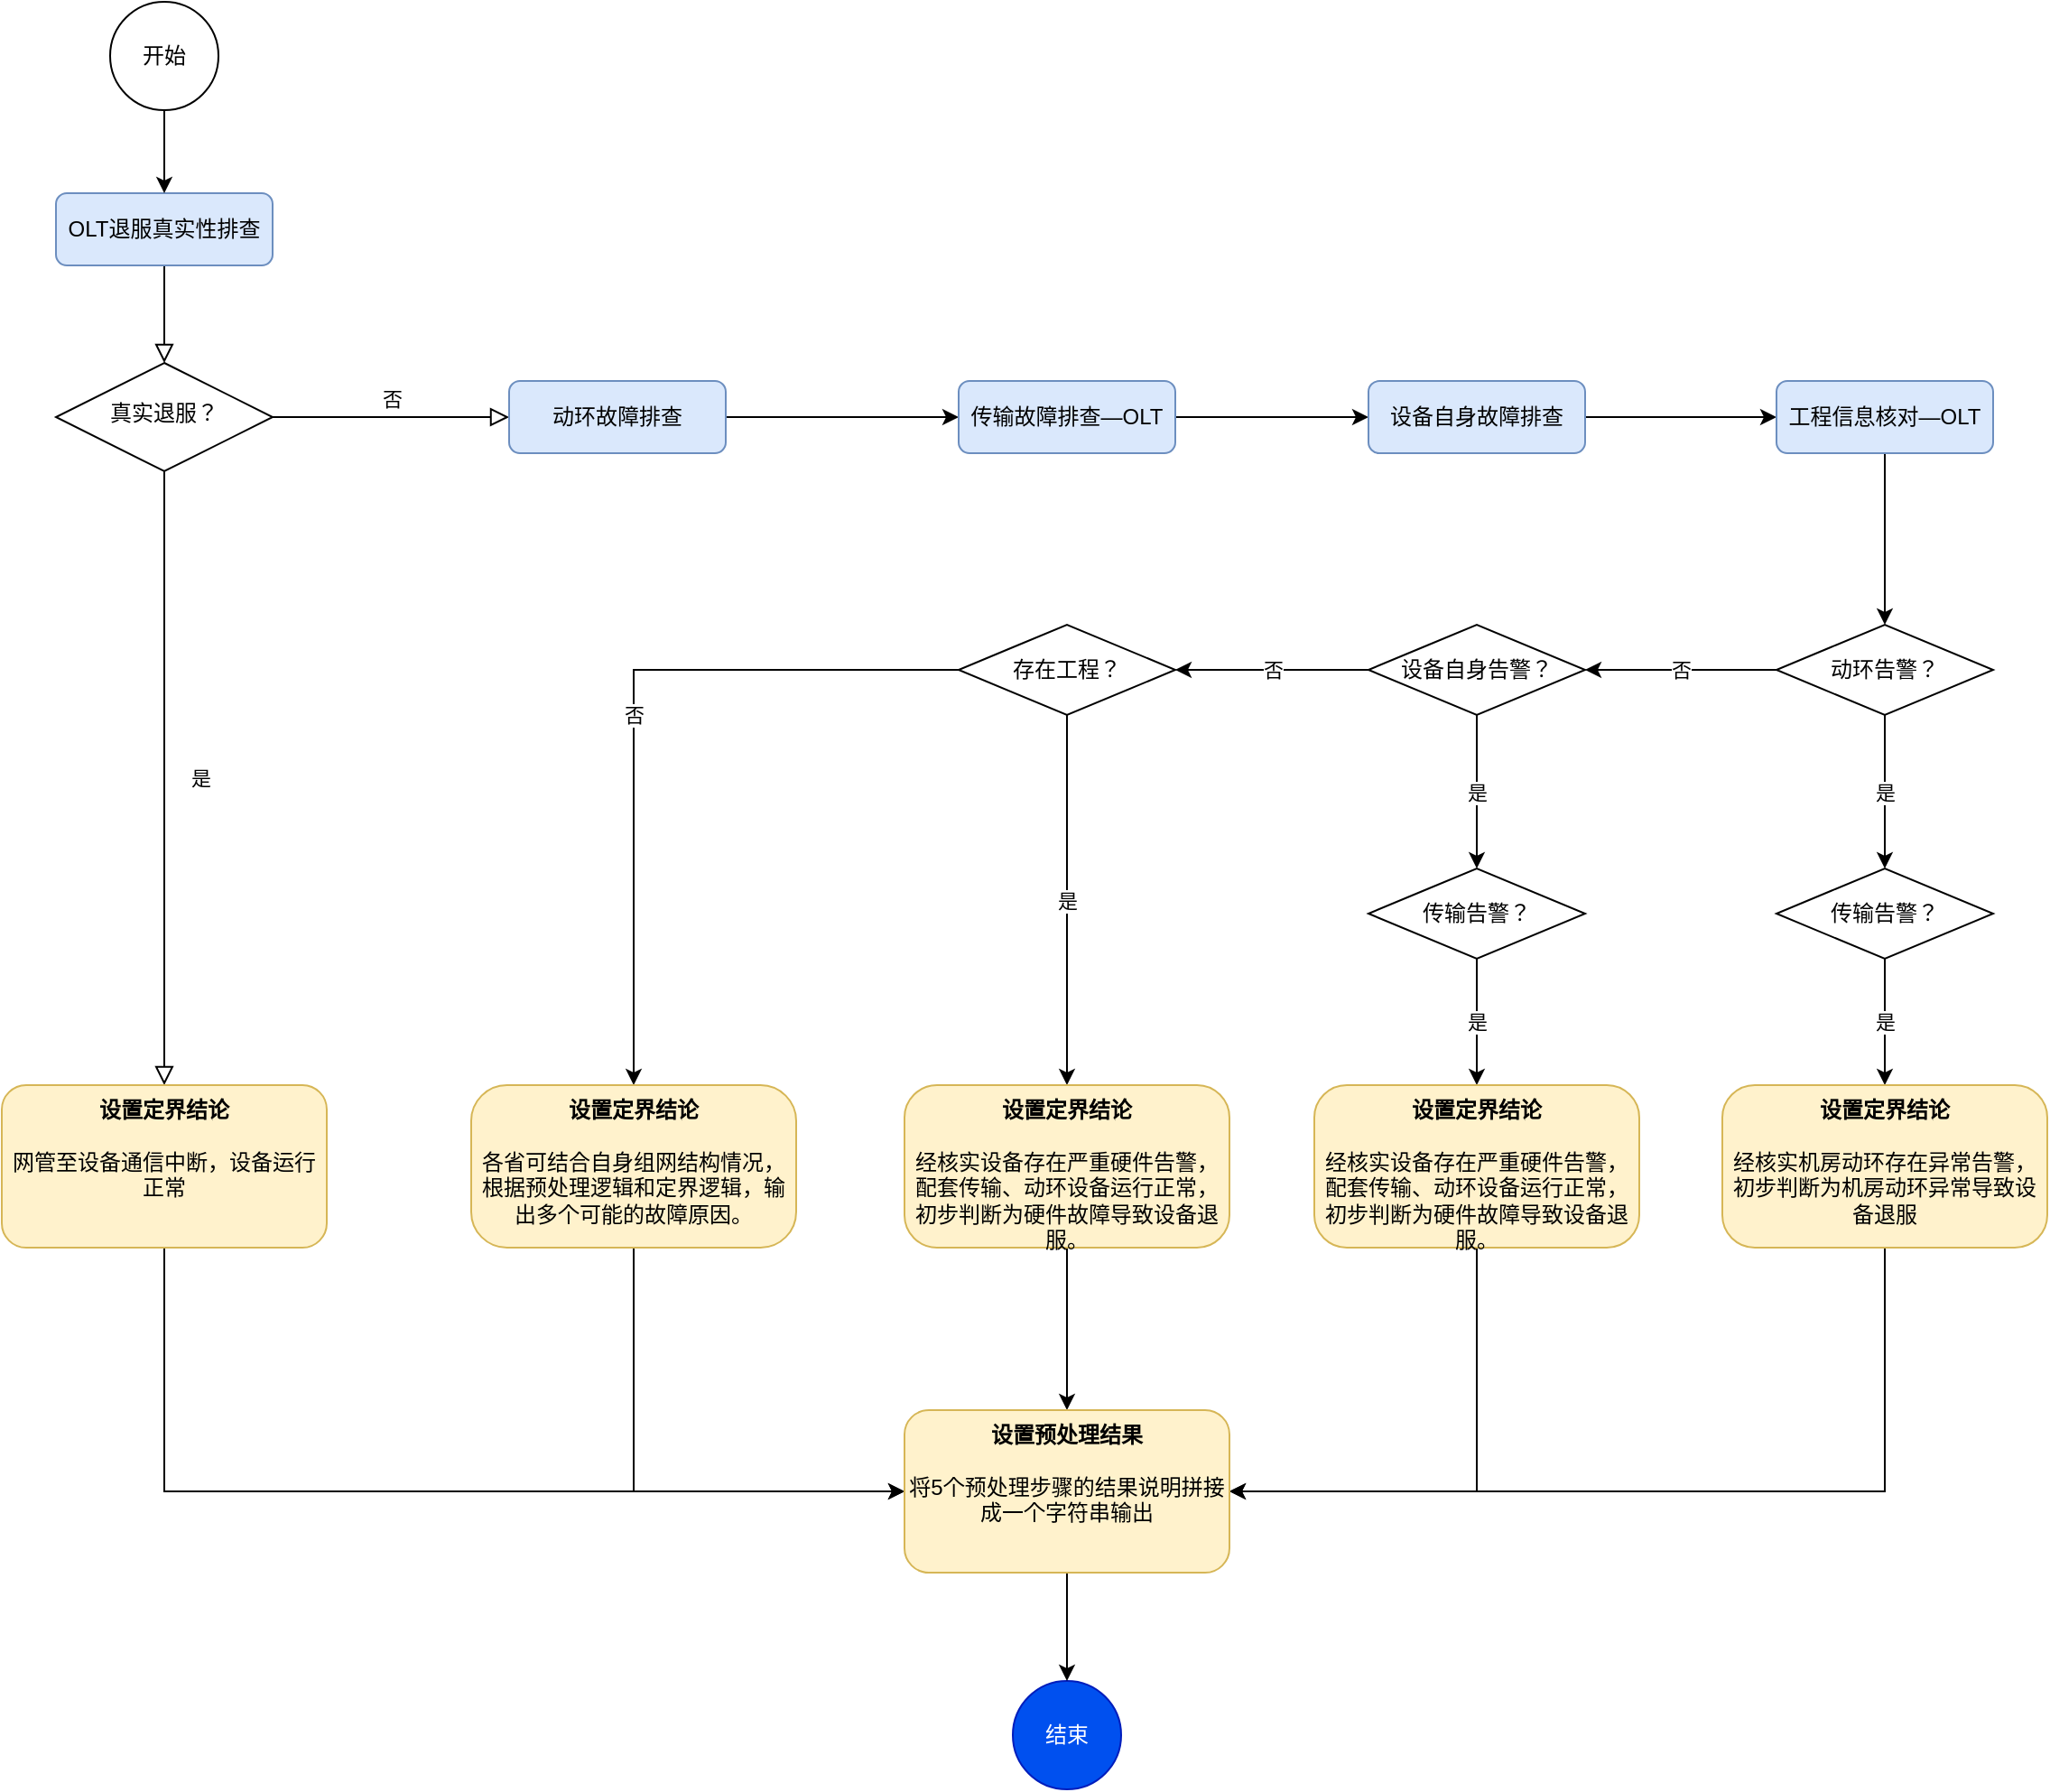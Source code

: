 <mxfile version="20.3.2" type="github">
  <diagram id="C5RBs43oDa-KdzZeNtuy" name="Page-1">
    <mxGraphModel dx="2622" dy="794" grid="1" gridSize="10" guides="1" tooltips="1" connect="1" arrows="1" fold="1" page="1" pageScale="1" pageWidth="1200" pageHeight="1600" math="0" shadow="0">
      <root>
        <mxCell id="WIyWlLk6GJQsqaUBKTNV-0" />
        <mxCell id="WIyWlLk6GJQsqaUBKTNV-1" parent="WIyWlLk6GJQsqaUBKTNV-0" />
        <mxCell id="WIyWlLk6GJQsqaUBKTNV-2" value="" style="rounded=0;html=1;jettySize=auto;orthogonalLoop=1;fontSize=11;endArrow=block;endFill=0;endSize=8;strokeWidth=1;shadow=0;labelBackgroundColor=none;edgeStyle=orthogonalEdgeStyle;" parent="WIyWlLk6GJQsqaUBKTNV-1" source="WIyWlLk6GJQsqaUBKTNV-3" target="WIyWlLk6GJQsqaUBKTNV-6" edge="1">
          <mxGeometry relative="1" as="geometry" />
        </mxCell>
        <mxCell id="WIyWlLk6GJQsqaUBKTNV-3" value="OLT退服真实性排查" style="rounded=1;whiteSpace=wrap;html=1;fontSize=12;glass=0;strokeWidth=1;shadow=0;fillColor=#dae8fc;strokeColor=#6c8ebf;" parent="WIyWlLk6GJQsqaUBKTNV-1" vertex="1">
          <mxGeometry x="-870" y="146" width="120" height="40" as="geometry" />
        </mxCell>
        <mxCell id="WIyWlLk6GJQsqaUBKTNV-4" value="是" style="rounded=0;html=1;jettySize=auto;orthogonalLoop=1;fontSize=11;endArrow=block;endFill=0;endSize=8;strokeWidth=1;shadow=0;labelBackgroundColor=none;edgeStyle=orthogonalEdgeStyle;entryX=0.5;entryY=0;entryDx=0;entryDy=0;" parent="WIyWlLk6GJQsqaUBKTNV-1" source="WIyWlLk6GJQsqaUBKTNV-6" target="WIyWlLk6GJQsqaUBKTNV-12" edge="1">
          <mxGeometry y="20" relative="1" as="geometry">
            <mxPoint as="offset" />
            <mxPoint x="-840" y="450" as="targetPoint" />
          </mxGeometry>
        </mxCell>
        <mxCell id="WIyWlLk6GJQsqaUBKTNV-5" value="否" style="edgeStyle=orthogonalEdgeStyle;rounded=0;html=1;jettySize=auto;orthogonalLoop=1;fontSize=11;endArrow=block;endFill=0;endSize=8;strokeWidth=1;shadow=0;labelBackgroundColor=none;entryX=0;entryY=0.5;entryDx=0;entryDy=0;" parent="WIyWlLk6GJQsqaUBKTNV-1" source="WIyWlLk6GJQsqaUBKTNV-6" target="B7fmwswd04WIzq48xGux-0" edge="1">
          <mxGeometry y="10" relative="1" as="geometry">
            <mxPoint as="offset" />
            <mxPoint x="-660" y="360" as="targetPoint" />
          </mxGeometry>
        </mxCell>
        <mxCell id="WIyWlLk6GJQsqaUBKTNV-6" value="真实退服？" style="rhombus;whiteSpace=wrap;html=1;shadow=0;fontFamily=Helvetica;fontSize=12;align=center;strokeWidth=1;spacing=6;spacingTop=-4;" parent="WIyWlLk6GJQsqaUBKTNV-1" vertex="1">
          <mxGeometry x="-870" y="240" width="120" height="60" as="geometry" />
        </mxCell>
        <mxCell id="B7fmwswd04WIzq48xGux-42" style="edgeStyle=orthogonalEdgeStyle;rounded=0;orthogonalLoop=1;jettySize=auto;html=1;entryX=0;entryY=0.5;entryDx=0;entryDy=0;" parent="WIyWlLk6GJQsqaUBKTNV-1" source="WIyWlLk6GJQsqaUBKTNV-12" target="B7fmwswd04WIzq48xGux-37" edge="1">
          <mxGeometry relative="1" as="geometry">
            <Array as="points">
              <mxPoint x="-810" y="865" />
            </Array>
          </mxGeometry>
        </mxCell>
        <mxCell id="WIyWlLk6GJQsqaUBKTNV-12" value="&lt;b&gt;设置定界结论&lt;br&gt;&lt;/b&gt;&lt;br&gt;网管至设备通信中断，设备运行正常" style="rounded=1;whiteSpace=wrap;html=1;fontSize=12;glass=0;strokeWidth=1;shadow=0;fillColor=#fff2cc;strokeColor=#d6b656;verticalAlign=top;" parent="WIyWlLk6GJQsqaUBKTNV-1" vertex="1">
          <mxGeometry x="-900" y="640" width="180" height="90" as="geometry" />
        </mxCell>
        <mxCell id="B7fmwswd04WIzq48xGux-10" style="edgeStyle=orthogonalEdgeStyle;rounded=0;orthogonalLoop=1;jettySize=auto;html=1;entryX=0;entryY=0.5;entryDx=0;entryDy=0;" parent="WIyWlLk6GJQsqaUBKTNV-1" source="B7fmwswd04WIzq48xGux-0" target="B7fmwswd04WIzq48xGux-1" edge="1">
          <mxGeometry relative="1" as="geometry" />
        </mxCell>
        <mxCell id="B7fmwswd04WIzq48xGux-0" value="动环故障排查" style="rounded=1;whiteSpace=wrap;html=1;fontSize=12;glass=0;strokeWidth=1;shadow=0;fillColor=#dae8fc;strokeColor=#6c8ebf;" parent="WIyWlLk6GJQsqaUBKTNV-1" vertex="1">
          <mxGeometry x="-619" y="250" width="120" height="40" as="geometry" />
        </mxCell>
        <mxCell id="B7fmwswd04WIzq48xGux-11" value="" style="edgeStyle=orthogonalEdgeStyle;rounded=0;orthogonalLoop=1;jettySize=auto;html=1;" parent="WIyWlLk6GJQsqaUBKTNV-1" source="B7fmwswd04WIzq48xGux-1" target="B7fmwswd04WIzq48xGux-2" edge="1">
          <mxGeometry relative="1" as="geometry" />
        </mxCell>
        <mxCell id="B7fmwswd04WIzq48xGux-1" value="传输故障排查—OLT" style="rounded=1;whiteSpace=wrap;html=1;fontSize=12;glass=0;strokeWidth=1;shadow=0;fillColor=#dae8fc;strokeColor=#6c8ebf;" parent="WIyWlLk6GJQsqaUBKTNV-1" vertex="1">
          <mxGeometry x="-370" y="250" width="120" height="40" as="geometry" />
        </mxCell>
        <mxCell id="B7fmwswd04WIzq48xGux-12" value="" style="edgeStyle=orthogonalEdgeStyle;rounded=0;orthogonalLoop=1;jettySize=auto;html=1;" parent="WIyWlLk6GJQsqaUBKTNV-1" source="B7fmwswd04WIzq48xGux-2" target="B7fmwswd04WIzq48xGux-3" edge="1">
          <mxGeometry relative="1" as="geometry" />
        </mxCell>
        <mxCell id="B7fmwswd04WIzq48xGux-2" value="设备自身故障排查" style="rounded=1;whiteSpace=wrap;html=1;fontSize=12;glass=0;strokeWidth=1;shadow=0;fillColor=#dae8fc;strokeColor=#6c8ebf;" parent="WIyWlLk6GJQsqaUBKTNV-1" vertex="1">
          <mxGeometry x="-143" y="250" width="120" height="40" as="geometry" />
        </mxCell>
        <mxCell id="B7fmwswd04WIzq48xGux-14" style="edgeStyle=orthogonalEdgeStyle;rounded=0;orthogonalLoop=1;jettySize=auto;html=1;entryX=0.5;entryY=0;entryDx=0;entryDy=0;" parent="WIyWlLk6GJQsqaUBKTNV-1" source="B7fmwswd04WIzq48xGux-3" target="B7fmwswd04WIzq48xGux-8" edge="1">
          <mxGeometry relative="1" as="geometry" />
        </mxCell>
        <mxCell id="B7fmwswd04WIzq48xGux-3" value="工程信息核对—OLT" style="rounded=1;whiteSpace=wrap;html=1;fontSize=12;glass=0;strokeWidth=1;shadow=0;fillColor=#dae8fc;strokeColor=#6c8ebf;" parent="WIyWlLk6GJQsqaUBKTNV-1" vertex="1">
          <mxGeometry x="83" y="250" width="120" height="40" as="geometry" />
        </mxCell>
        <mxCell id="B7fmwswd04WIzq48xGux-5" style="edgeStyle=orthogonalEdgeStyle;rounded=0;orthogonalLoop=1;jettySize=auto;html=1;entryX=0.5;entryY=0;entryDx=0;entryDy=0;" parent="WIyWlLk6GJQsqaUBKTNV-1" source="B7fmwswd04WIzq48xGux-4" target="WIyWlLk6GJQsqaUBKTNV-3" edge="1">
          <mxGeometry relative="1" as="geometry" />
        </mxCell>
        <mxCell id="B7fmwswd04WIzq48xGux-4" value="开始" style="ellipse;whiteSpace=wrap;html=1;aspect=fixed;" parent="WIyWlLk6GJQsqaUBKTNV-1" vertex="1">
          <mxGeometry x="-840" y="40" width="60" height="60" as="geometry" />
        </mxCell>
        <mxCell id="B7fmwswd04WIzq48xGux-16" value="是" style="edgeStyle=orthogonalEdgeStyle;rounded=0;orthogonalLoop=1;jettySize=auto;html=1;" parent="WIyWlLk6GJQsqaUBKTNV-1" source="B7fmwswd04WIzq48xGux-8" target="B7fmwswd04WIzq48xGux-15" edge="1">
          <mxGeometry relative="1" as="geometry" />
        </mxCell>
        <mxCell id="B7fmwswd04WIzq48xGux-21" value="否" style="edgeStyle=orthogonalEdgeStyle;rounded=0;orthogonalLoop=1;jettySize=auto;html=1;" parent="WIyWlLk6GJQsqaUBKTNV-1" source="B7fmwswd04WIzq48xGux-8" target="B7fmwswd04WIzq48xGux-20" edge="1">
          <mxGeometry relative="1" as="geometry" />
        </mxCell>
        <mxCell id="B7fmwswd04WIzq48xGux-8" value="动环告警？" style="rhombus;whiteSpace=wrap;html=1;rounded=1;glass=0;strokeWidth=1;shadow=0;arcSize=0;" parent="WIyWlLk6GJQsqaUBKTNV-1" vertex="1">
          <mxGeometry x="83" y="385" width="120" height="50" as="geometry" />
        </mxCell>
        <mxCell id="B7fmwswd04WIzq48xGux-18" value="是" style="edgeStyle=orthogonalEdgeStyle;rounded=0;orthogonalLoop=1;jettySize=auto;html=1;" parent="WIyWlLk6GJQsqaUBKTNV-1" source="B7fmwswd04WIzq48xGux-15" target="B7fmwswd04WIzq48xGux-17" edge="1">
          <mxGeometry relative="1" as="geometry" />
        </mxCell>
        <mxCell id="B7fmwswd04WIzq48xGux-15" value="传输告警？" style="rhombus;whiteSpace=wrap;html=1;rounded=1;glass=0;strokeWidth=1;shadow=0;arcSize=0;" parent="WIyWlLk6GJQsqaUBKTNV-1" vertex="1">
          <mxGeometry x="83" y="520" width="120" height="50" as="geometry" />
        </mxCell>
        <mxCell id="B7fmwswd04WIzq48xGux-19" style="edgeStyle=orthogonalEdgeStyle;rounded=0;orthogonalLoop=1;jettySize=auto;html=1;entryX=1;entryY=0.5;entryDx=0;entryDy=0;exitX=0.5;exitY=1;exitDx=0;exitDy=0;" parent="WIyWlLk6GJQsqaUBKTNV-1" source="B7fmwswd04WIzq48xGux-17" target="B7fmwswd04WIzq48xGux-37" edge="1">
          <mxGeometry relative="1" as="geometry">
            <mxPoint x="-780" y="870" as="targetPoint" />
          </mxGeometry>
        </mxCell>
        <mxCell id="B7fmwswd04WIzq48xGux-17" value="&lt;b&gt;设置定界结论&lt;br&gt;&lt;/b&gt;&lt;br&gt;经核实机房动环存在异常告警，初步判断为机房动环异常导致设备退服" style="whiteSpace=wrap;html=1;rounded=1;glass=0;strokeWidth=1;shadow=0;arcSize=20;fillColor=#fff2cc;strokeColor=#d6b656;verticalAlign=top;" parent="WIyWlLk6GJQsqaUBKTNV-1" vertex="1">
          <mxGeometry x="53" y="640" width="180" height="90" as="geometry" />
        </mxCell>
        <mxCell id="B7fmwswd04WIzq48xGux-23" value="是" style="edgeStyle=orthogonalEdgeStyle;rounded=0;orthogonalLoop=1;jettySize=auto;html=1;" parent="WIyWlLk6GJQsqaUBKTNV-1" source="B7fmwswd04WIzq48xGux-20" target="B7fmwswd04WIzq48xGux-22" edge="1">
          <mxGeometry relative="1" as="geometry" />
        </mxCell>
        <mxCell id="B7fmwswd04WIzq48xGux-27" value="否" style="edgeStyle=orthogonalEdgeStyle;rounded=0;orthogonalLoop=1;jettySize=auto;html=1;" parent="WIyWlLk6GJQsqaUBKTNV-1" source="B7fmwswd04WIzq48xGux-20" target="B7fmwswd04WIzq48xGux-26" edge="1">
          <mxGeometry relative="1" as="geometry" />
        </mxCell>
        <mxCell id="B7fmwswd04WIzq48xGux-20" value="设备自身告警？" style="rhombus;whiteSpace=wrap;html=1;rounded=1;glass=0;strokeWidth=1;shadow=0;arcSize=0;" parent="WIyWlLk6GJQsqaUBKTNV-1" vertex="1">
          <mxGeometry x="-143" y="385" width="120" height="50" as="geometry" />
        </mxCell>
        <mxCell id="B7fmwswd04WIzq48xGux-25" value="是" style="edgeStyle=orthogonalEdgeStyle;rounded=0;orthogonalLoop=1;jettySize=auto;html=1;" parent="WIyWlLk6GJQsqaUBKTNV-1" source="B7fmwswd04WIzq48xGux-22" target="B7fmwswd04WIzq48xGux-24" edge="1">
          <mxGeometry relative="1" as="geometry" />
        </mxCell>
        <mxCell id="B7fmwswd04WIzq48xGux-22" value="传输告警？" style="rhombus;whiteSpace=wrap;html=1;rounded=1;glass=0;strokeWidth=1;shadow=0;arcSize=0;" parent="WIyWlLk6GJQsqaUBKTNV-1" vertex="1">
          <mxGeometry x="-143" y="520" width="120" height="50" as="geometry" />
        </mxCell>
        <mxCell id="B7fmwswd04WIzq48xGux-35" style="edgeStyle=orthogonalEdgeStyle;rounded=0;orthogonalLoop=1;jettySize=auto;html=1;entryX=1;entryY=0.5;entryDx=0;entryDy=0;exitX=0.5;exitY=1;exitDx=0;exitDy=0;" parent="WIyWlLk6GJQsqaUBKTNV-1" source="B7fmwswd04WIzq48xGux-24" target="B7fmwswd04WIzq48xGux-37" edge="1">
          <mxGeometry relative="1" as="geometry">
            <mxPoint x="-780" y="870" as="targetPoint" />
          </mxGeometry>
        </mxCell>
        <mxCell id="B7fmwswd04WIzq48xGux-24" value="&lt;b&gt;设置定界结论&lt;br&gt;&lt;/b&gt;&lt;br&gt;经核实设备存在严重硬件告警，配套传输、动环设备运行正常，初步判断为硬件故障导致设备退服。" style="whiteSpace=wrap;html=1;rounded=1;glass=0;strokeWidth=1;shadow=0;arcSize=20;fillColor=#fff2cc;strokeColor=#d6b656;verticalAlign=top;" parent="WIyWlLk6GJQsqaUBKTNV-1" vertex="1">
          <mxGeometry x="-173" y="640" width="180" height="90" as="geometry" />
        </mxCell>
        <mxCell id="B7fmwswd04WIzq48xGux-29" value="否" style="edgeStyle=orthogonalEdgeStyle;rounded=0;orthogonalLoop=1;jettySize=auto;html=1;" parent="WIyWlLk6GJQsqaUBKTNV-1" source="B7fmwswd04WIzq48xGux-26" target="B7fmwswd04WIzq48xGux-28" edge="1">
          <mxGeometry relative="1" as="geometry" />
        </mxCell>
        <mxCell id="B7fmwswd04WIzq48xGux-32" value="是" style="edgeStyle=orthogonalEdgeStyle;rounded=0;orthogonalLoop=1;jettySize=auto;html=1;entryX=0.5;entryY=0;entryDx=0;entryDy=0;" parent="WIyWlLk6GJQsqaUBKTNV-1" source="B7fmwswd04WIzq48xGux-26" target="B7fmwswd04WIzq48xGux-33" edge="1">
          <mxGeometry relative="1" as="geometry">
            <mxPoint x="-310" y="515" as="targetPoint" />
          </mxGeometry>
        </mxCell>
        <mxCell id="B7fmwswd04WIzq48xGux-26" value="存在工程？" style="rhombus;whiteSpace=wrap;html=1;rounded=1;glass=0;strokeWidth=1;shadow=0;arcSize=0;" parent="WIyWlLk6GJQsqaUBKTNV-1" vertex="1">
          <mxGeometry x="-370" y="385" width="120" height="50" as="geometry" />
        </mxCell>
        <mxCell id="B7fmwswd04WIzq48xGux-41" style="edgeStyle=orthogonalEdgeStyle;rounded=0;orthogonalLoop=1;jettySize=auto;html=1;entryX=0;entryY=0.5;entryDx=0;entryDy=0;" parent="WIyWlLk6GJQsqaUBKTNV-1" source="B7fmwswd04WIzq48xGux-28" target="B7fmwswd04WIzq48xGux-37" edge="1">
          <mxGeometry relative="1" as="geometry">
            <Array as="points">
              <mxPoint x="-550" y="865" />
            </Array>
          </mxGeometry>
        </mxCell>
        <mxCell id="B7fmwswd04WIzq48xGux-28" value="&lt;b&gt;设置定界结论&lt;br&gt;&lt;/b&gt;&lt;br&gt;各省可结合自身组网结构情况，根据预处理逻辑和定界逻辑，输出多个可能的故障原因。" style="whiteSpace=wrap;html=1;rounded=1;glass=0;strokeWidth=1;shadow=0;arcSize=22;fillColor=#fff2cc;strokeColor=#d6b656;verticalAlign=top;" parent="WIyWlLk6GJQsqaUBKTNV-1" vertex="1">
          <mxGeometry x="-640" y="640" width="180" height="90" as="geometry" />
        </mxCell>
        <mxCell id="B7fmwswd04WIzq48xGux-39" style="edgeStyle=orthogonalEdgeStyle;rounded=0;orthogonalLoop=1;jettySize=auto;html=1;entryX=0.5;entryY=0;entryDx=0;entryDy=0;" parent="WIyWlLk6GJQsqaUBKTNV-1" source="B7fmwswd04WIzq48xGux-33" target="B7fmwswd04WIzq48xGux-37" edge="1">
          <mxGeometry relative="1" as="geometry" />
        </mxCell>
        <mxCell id="B7fmwswd04WIzq48xGux-33" value="&lt;b&gt;设置定界结论&lt;br&gt;&lt;/b&gt;&lt;br&gt;经核实设备存在严重硬件告警，配套传输、动环设备运行正常，初步判断为硬件故障导致设备退服。" style="whiteSpace=wrap;html=1;rounded=1;glass=0;strokeWidth=1;shadow=0;arcSize=20;fillColor=#fff2cc;strokeColor=#d6b656;verticalAlign=top;" parent="WIyWlLk6GJQsqaUBKTNV-1" vertex="1">
          <mxGeometry x="-400" y="640" width="180" height="90" as="geometry" />
        </mxCell>
        <mxCell id="B7fmwswd04WIzq48xGux-36" value="结束" style="ellipse;whiteSpace=wrap;html=1;aspect=fixed;fillColor=#0050ef;fontColor=#ffffff;strokeColor=#001DBC;" parent="WIyWlLk6GJQsqaUBKTNV-1" vertex="1">
          <mxGeometry x="-340" y="970" width="60" height="60" as="geometry" />
        </mxCell>
        <mxCell id="B7fmwswd04WIzq48xGux-38" style="edgeStyle=orthogonalEdgeStyle;rounded=0;orthogonalLoop=1;jettySize=auto;html=1;entryX=0.5;entryY=0;entryDx=0;entryDy=0;" parent="WIyWlLk6GJQsqaUBKTNV-1" source="B7fmwswd04WIzq48xGux-37" target="B7fmwswd04WIzq48xGux-36" edge="1">
          <mxGeometry relative="1" as="geometry" />
        </mxCell>
        <mxCell id="B7fmwswd04WIzq48xGux-37" value="&lt;b&gt;设置预处理结果&lt;br&gt;&lt;/b&gt;&lt;br&gt;将5个预处理步骤的结果说明拼接成一个字符串输出" style="rounded=1;whiteSpace=wrap;html=1;fontSize=12;glass=0;strokeWidth=1;shadow=0;fillColor=#fff2cc;strokeColor=#d6b656;verticalAlign=top;" parent="WIyWlLk6GJQsqaUBKTNV-1" vertex="1">
          <mxGeometry x="-400" y="820" width="180" height="90" as="geometry" />
        </mxCell>
      </root>
    </mxGraphModel>
  </diagram>
</mxfile>
